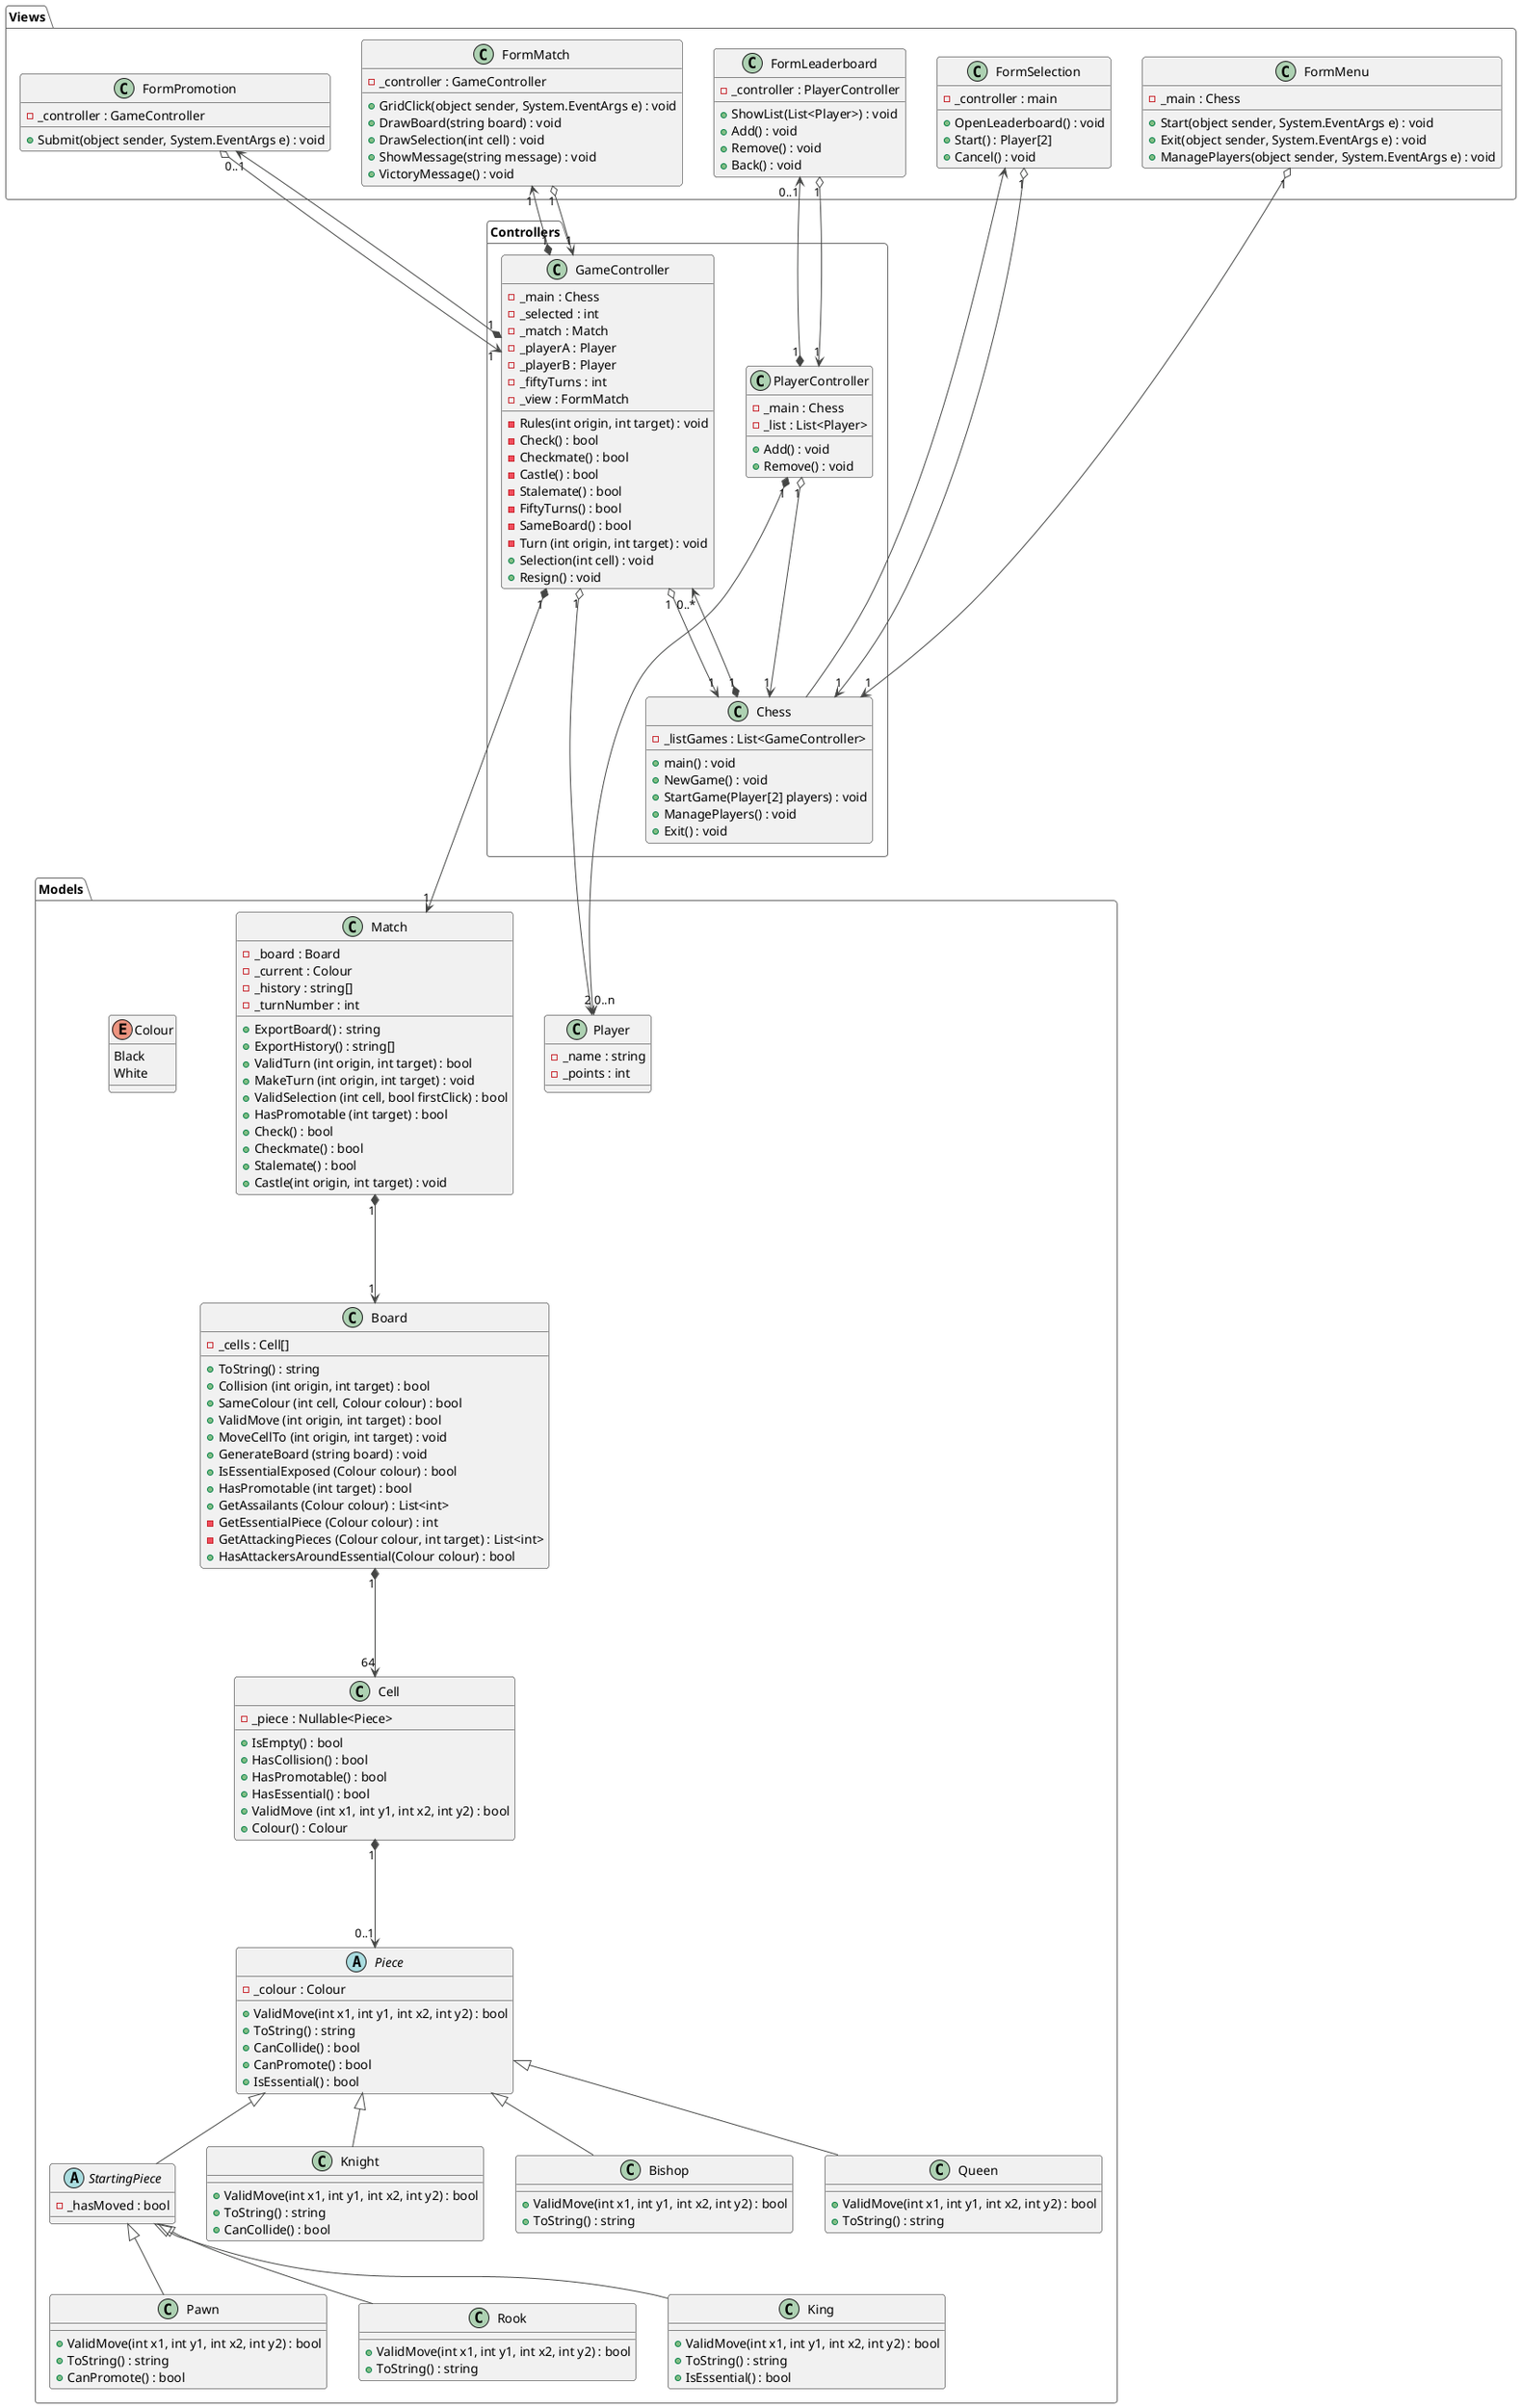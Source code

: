 @startuml Class
!theme vibrant

'https://plantuml.com/class-diagram
package Models {
    abstract class Piece {
        - _colour : Colour
        + ValidMove(int x1, int y1, int x2, int y2) : bool
        + ToString() : string
        + CanCollide() : bool
        + CanPromote() : bool
        + IsEssential() : bool
    }
    
    abstract class StartingPiece {
        - _hasMoved : bool
    }

    class Pawn {
        + ValidMove(int x1, int y1, int x2, int y2) : bool
        + ToString() : string
        + CanPromote() : bool
    }

    class Rook{
        + ValidMove(int x1, int y1, int x2, int y2) : bool
        + ToString() : string
    }

    class Knight{
        + ValidMove(int x1, int y1, int x2, int y2) : bool
        + ToString() : string
        + CanCollide() : bool
    }

    class Bishop{
        + ValidMove(int x1, int y1, int x2, int y2) : bool
        + ToString() : string
    }

    class Queen {
        + ValidMove(int x1, int y1, int x2, int y2) : bool
        + ToString() : string
    }

    class King {
        + ValidMove(int x1, int y1, int x2, int y2) : bool
        + ToString() : string
        + IsEssential() : bool
    }
    
    class Match {
        - _board : Board
        - _current : Colour
        - _history : string[]
        - _turnNumber : int
        + ExportBoard() : string
        + ExportHistory() : string[]
        + ValidTurn (int origin, int target) : bool
        + MakeTurn (int origin, int target) : void 
        + ValidSelection (int cell, bool firstClick) : bool
        + HasPromotable (int target) : bool
        + Check() : bool
        + Checkmate() : bool
        + Stalemate() : bool
        + Castle(int origin, int target) : void
    }
    class Board {
        - _cells : Cell[]
        + ToString() : string
        + Collision (int origin, int target) : bool
        + SameColour (int cell, Colour colour) : bool
        + ValidMove (int origin, int target) : bool
        + MoveCellTo (int origin, int target) : void
        + GenerateBoard (string board) : void
        + IsEssentialExposed (Colour colour) : bool
        + HasPromotable (int target) : bool
        + GetAssailants (Colour colour) : List<int>
        - GetEssentialPiece (Colour colour) : int
        - GetAttackingPieces (Colour colour, int target) : List<int>
        + HasAttackersAroundEssential(Colour colour) : bool
    }
    class Cell {
        - _piece : Nullable<Piece>
        + IsEmpty() : bool
        + HasCollision() : bool
        + HasPromotable() : bool
        + HasEssential() : bool
        + ValidMove (int x1, int y1, int x2, int y2) : bool
        + Colour() : Colour
    }
    
    class Player {
        - _name : string
        - _points : int
    }
    enum Colour {
        Black
        White
    }

    Match "1" *---> "1" Board
    Board "1" *---> "64" Cell
    Cell "1" *---> "0..1" Piece
    Pawn -u-|> StartingPiece
    Rook -u-|> StartingPiece
    Knight -u-|> Piece
    Bishop -u-|> Piece
    Queen -u-|> Piece
    King -u-|> StartingPiece
    StartingPiece -u-|> Piece
}

package Controllers {
    class Chess {
        - _listGames : List<GameController>
        + main() : void 
        + NewGame() : void
        + StartGame(Player[2] players) : void
        + ManagePlayers() : void
        + Exit() : void
    }

    class GameController  {
        - _main : Chess
        - _selected : int
        - _match : Match
        - _playerA : Player
        - _playerB : Player
        - _fiftyTurns : int
        - _view : FormMatch
        - Rules(int origin, int target) : void
        - Check() : bool
        - Checkmate() : bool
        - Castle() : bool
        - Stalemate() : bool
        - FiftyTurns() : bool
        - SameBoard() : bool
        - Turn (int origin, int target) : void
        + Selection(int cell) : void
        + Resign() : void
    }

    class PlayerController {
        - _main : Chess
        - _list : List<Player>
        + Add() : void
        + Remove() : void
    }

    PlayerController "1" o---> "1" Chess
    Chess "1" *--> "0..*" GameController
    GameController "1" o---> "1" Chess
}

package Views {
    class FormMenu {
        - _main : Chess
        + Start(object sender, System.EventArgs e) : void
        + Exit(object sender, System.EventArgs e) : void
        + ManagePlayers(object sender, System.EventArgs e) : void
    }
    class FormMatch {
        - _controller : GameController
        + GridClick(object sender, System.EventArgs e) : void
        + DrawBoard(string board) : void
        + DrawSelection(int cell) : void
        + ShowMessage(string message) : void
        + VictoryMessage() : void
    }
    
    class FormLeaderboard {
        - _controller : PlayerController
        + ShowList(List<Player>) : void
        + Add() : void
        + Remove() : void 
        + Back() : void
    }
    class FormPromotion {
        - _controller : GameController
        + Submit(object sender, System.EventArgs e) : void
    }
    class FormSelection {
        - _controller : main
        + OpenLeaderboard() : void
        + Start() : Player[2]
        + Cancel() : void
    }
    
}

GameController "1" *----> "1" Match
GameController "1" o--right--> "2" Player
Chess -up-> FormSelection
GameController "1" *-up-> "1" FormMatch
PlayerController "1" *-up-> "0..1" FormLeaderboard
PlayerController "1" *---> "0..n" Player
GameController "1" *---> "0..1" FormPromotion
FormMatch "1" o--> "1" GameController
FormLeaderboard "1" o--> "1" PlayerController
FormPromotion o--> "1" GameController
FormMenu "1" o--> "1" Chess
FormSelection "1" o--> "1" Chess

@enduml